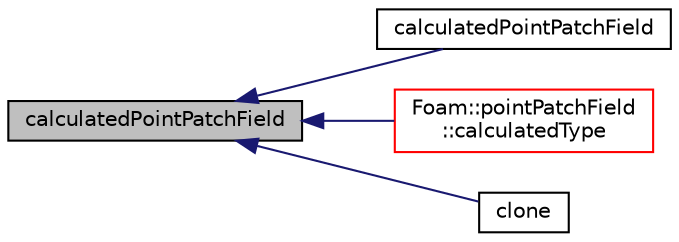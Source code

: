 digraph "calculatedPointPatchField"
{
  bgcolor="transparent";
  edge [fontname="Helvetica",fontsize="10",labelfontname="Helvetica",labelfontsize="10"];
  node [fontname="Helvetica",fontsize="10",shape=record];
  rankdir="LR";
  Node1 [label="calculatedPointPatchField",height=0.2,width=0.4,color="black", fillcolor="grey75", style="filled", fontcolor="black"];
  Node1 -> Node2 [dir="back",color="midnightblue",fontsize="10",style="solid",fontname="Helvetica"];
  Node2 [label="calculatedPointPatchField",height=0.2,width=0.4,color="black",URL="$a00200.html#a011d9d5dae23fff84e7f01601a7f5ea2",tooltip="Construct from patch, internal field and dictionary. "];
  Node1 -> Node3 [dir="back",color="midnightblue",fontsize="10",style="solid",fontname="Helvetica"];
  Node3 [label="Foam::pointPatchField\l::calculatedType",height=0.2,width=0.4,color="red",URL="$a01894.html#af4f617212d6c0699d9ee3035b86a799a",tooltip="Return the type of the calculated form of pointPatchField. "];
  Node1 -> Node4 [dir="back",color="midnightblue",fontsize="10",style="solid",fontname="Helvetica"];
  Node4 [label="clone",height=0.2,width=0.4,color="black",URL="$a00200.html#a6431868e5129e4147e792c2dacac44ef",tooltip="Construct and return a clone. "];
}
